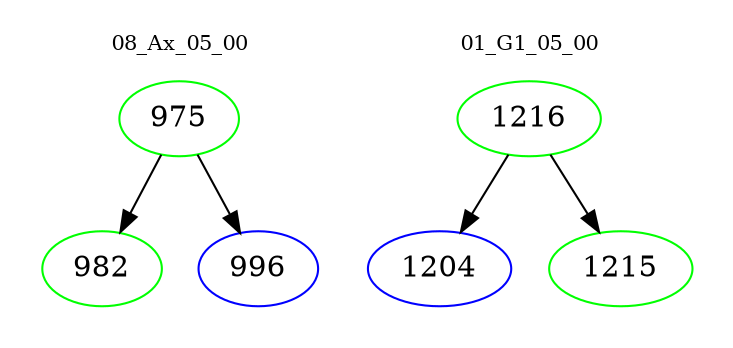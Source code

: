 digraph{
subgraph cluster_0 {
color = white
label = "08_Ax_05_00";
fontsize=10;
T0_975 [label="975", color="green"]
T0_975 -> T0_982 [color="black"]
T0_982 [label="982", color="green"]
T0_975 -> T0_996 [color="black"]
T0_996 [label="996", color="blue"]
}
subgraph cluster_1 {
color = white
label = "01_G1_05_00";
fontsize=10;
T1_1216 [label="1216", color="green"]
T1_1216 -> T1_1204 [color="black"]
T1_1204 [label="1204", color="blue"]
T1_1216 -> T1_1215 [color="black"]
T1_1215 [label="1215", color="green"]
}
}
